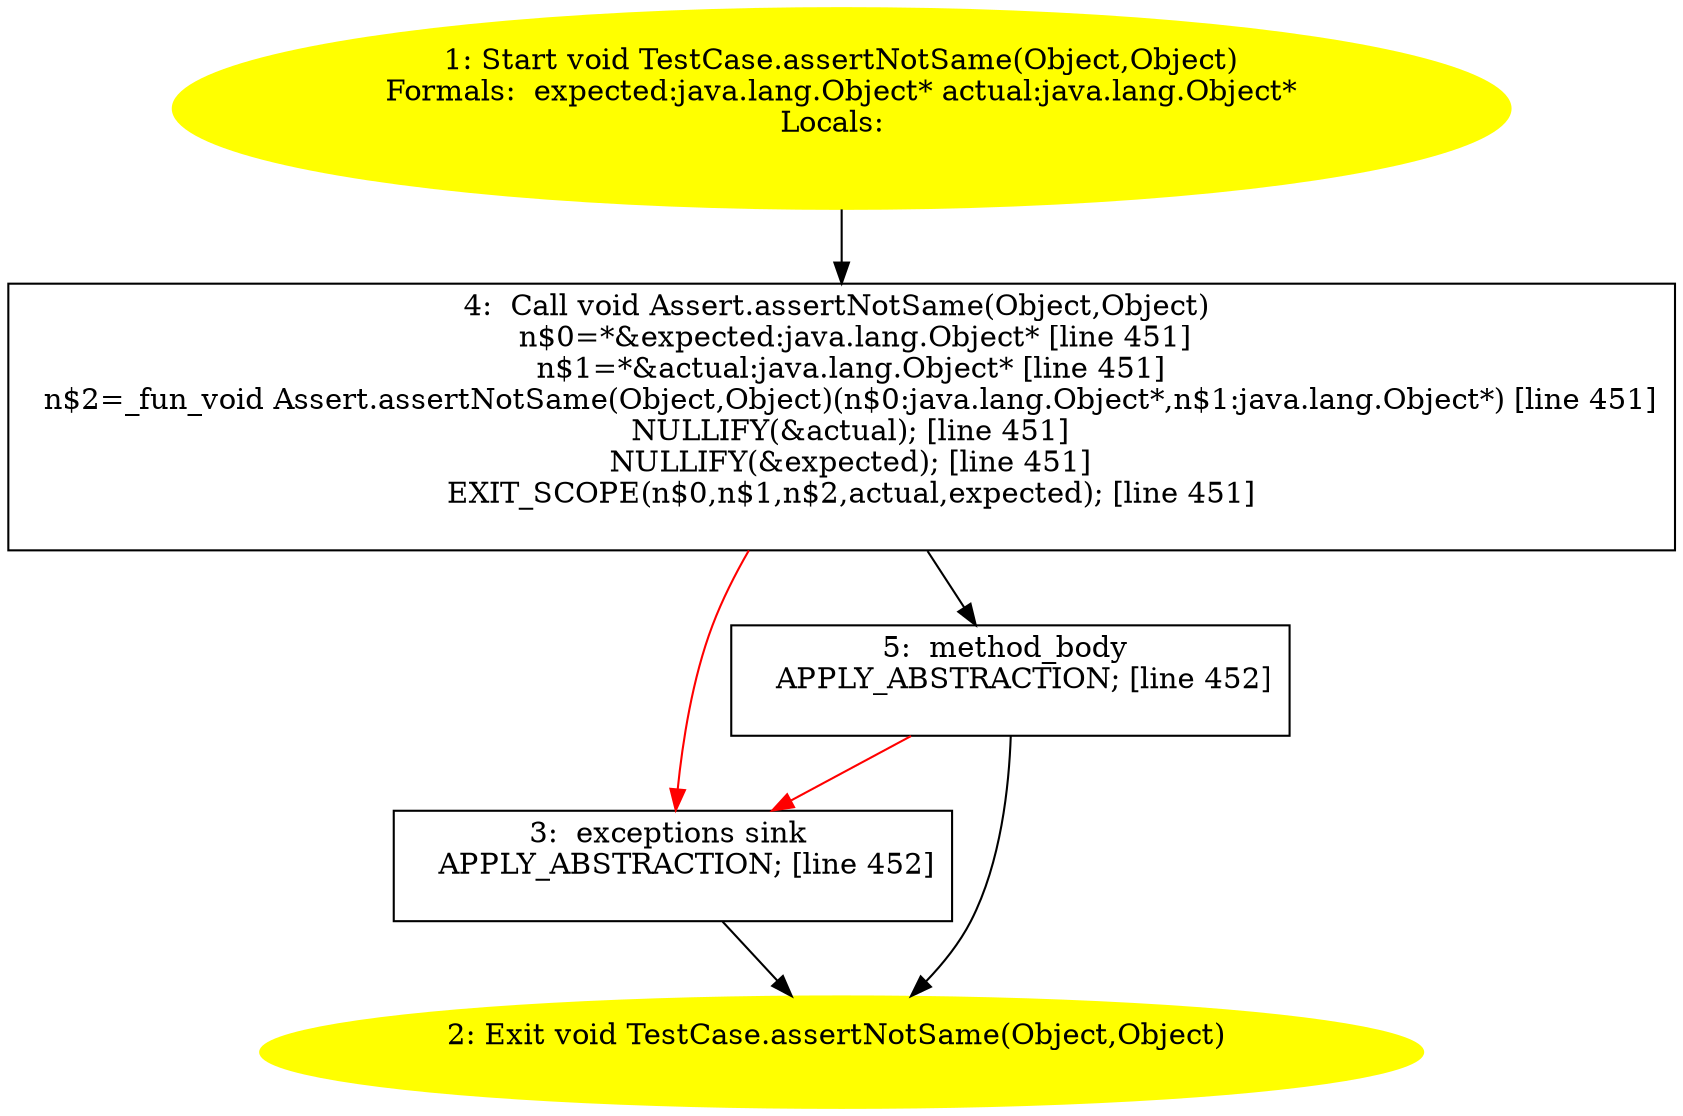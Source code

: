 /* @generated */
digraph cfg {
"junit.framework.TestCase.assertNotSame(java.lang.Object,java.lang.Object):void.22452edd904079c7bd68c28fa9972e49_1" [label="1: Start void TestCase.assertNotSame(Object,Object)\nFormals:  expected:java.lang.Object* actual:java.lang.Object*\nLocals:  \n  " color=yellow style=filled]
	

	 "junit.framework.TestCase.assertNotSame(java.lang.Object,java.lang.Object):void.22452edd904079c7bd68c28fa9972e49_1" -> "junit.framework.TestCase.assertNotSame(java.lang.Object,java.lang.Object):void.22452edd904079c7bd68c28fa9972e49_4" ;
"junit.framework.TestCase.assertNotSame(java.lang.Object,java.lang.Object):void.22452edd904079c7bd68c28fa9972e49_2" [label="2: Exit void TestCase.assertNotSame(Object,Object) \n  " color=yellow style=filled]
	

"junit.framework.TestCase.assertNotSame(java.lang.Object,java.lang.Object):void.22452edd904079c7bd68c28fa9972e49_3" [label="3:  exceptions sink \n   APPLY_ABSTRACTION; [line 452]\n " shape="box"]
	

	 "junit.framework.TestCase.assertNotSame(java.lang.Object,java.lang.Object):void.22452edd904079c7bd68c28fa9972e49_3" -> "junit.framework.TestCase.assertNotSame(java.lang.Object,java.lang.Object):void.22452edd904079c7bd68c28fa9972e49_2" ;
"junit.framework.TestCase.assertNotSame(java.lang.Object,java.lang.Object):void.22452edd904079c7bd68c28fa9972e49_4" [label="4:  Call void Assert.assertNotSame(Object,Object) \n   n$0=*&expected:java.lang.Object* [line 451]\n  n$1=*&actual:java.lang.Object* [line 451]\n  n$2=_fun_void Assert.assertNotSame(Object,Object)(n$0:java.lang.Object*,n$1:java.lang.Object*) [line 451]\n  NULLIFY(&actual); [line 451]\n  NULLIFY(&expected); [line 451]\n  EXIT_SCOPE(n$0,n$1,n$2,actual,expected); [line 451]\n " shape="box"]
	

	 "junit.framework.TestCase.assertNotSame(java.lang.Object,java.lang.Object):void.22452edd904079c7bd68c28fa9972e49_4" -> "junit.framework.TestCase.assertNotSame(java.lang.Object,java.lang.Object):void.22452edd904079c7bd68c28fa9972e49_5" ;
	 "junit.framework.TestCase.assertNotSame(java.lang.Object,java.lang.Object):void.22452edd904079c7bd68c28fa9972e49_4" -> "junit.framework.TestCase.assertNotSame(java.lang.Object,java.lang.Object):void.22452edd904079c7bd68c28fa9972e49_3" [color="red" ];
"junit.framework.TestCase.assertNotSame(java.lang.Object,java.lang.Object):void.22452edd904079c7bd68c28fa9972e49_5" [label="5:  method_body \n   APPLY_ABSTRACTION; [line 452]\n " shape="box"]
	

	 "junit.framework.TestCase.assertNotSame(java.lang.Object,java.lang.Object):void.22452edd904079c7bd68c28fa9972e49_5" -> "junit.framework.TestCase.assertNotSame(java.lang.Object,java.lang.Object):void.22452edd904079c7bd68c28fa9972e49_2" ;
	 "junit.framework.TestCase.assertNotSame(java.lang.Object,java.lang.Object):void.22452edd904079c7bd68c28fa9972e49_5" -> "junit.framework.TestCase.assertNotSame(java.lang.Object,java.lang.Object):void.22452edd904079c7bd68c28fa9972e49_3" [color="red" ];
}
